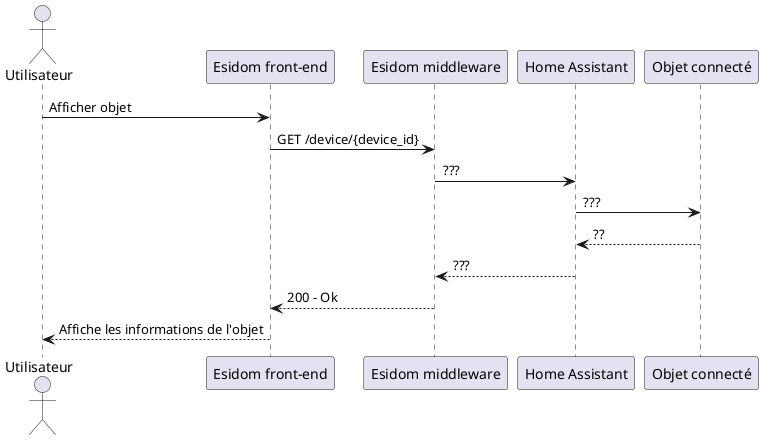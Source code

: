 @startuml afficher objet

actor "Utilisateur" as u
participant "Esidom front-end" as fe
participant "Esidom middleware" as m
participant "Home Assistant" as ha
participant "Objet connecté" as o

u -> fe: Afficher objet
fe -> m: GET /device/{device_id}
m -> ha: ???
ha -> o: ???
o --> ha: ??
ha --> m: ???
m --> fe: 200 - Ok
fe --> u: Affiche les informations de l'objet

@enduml